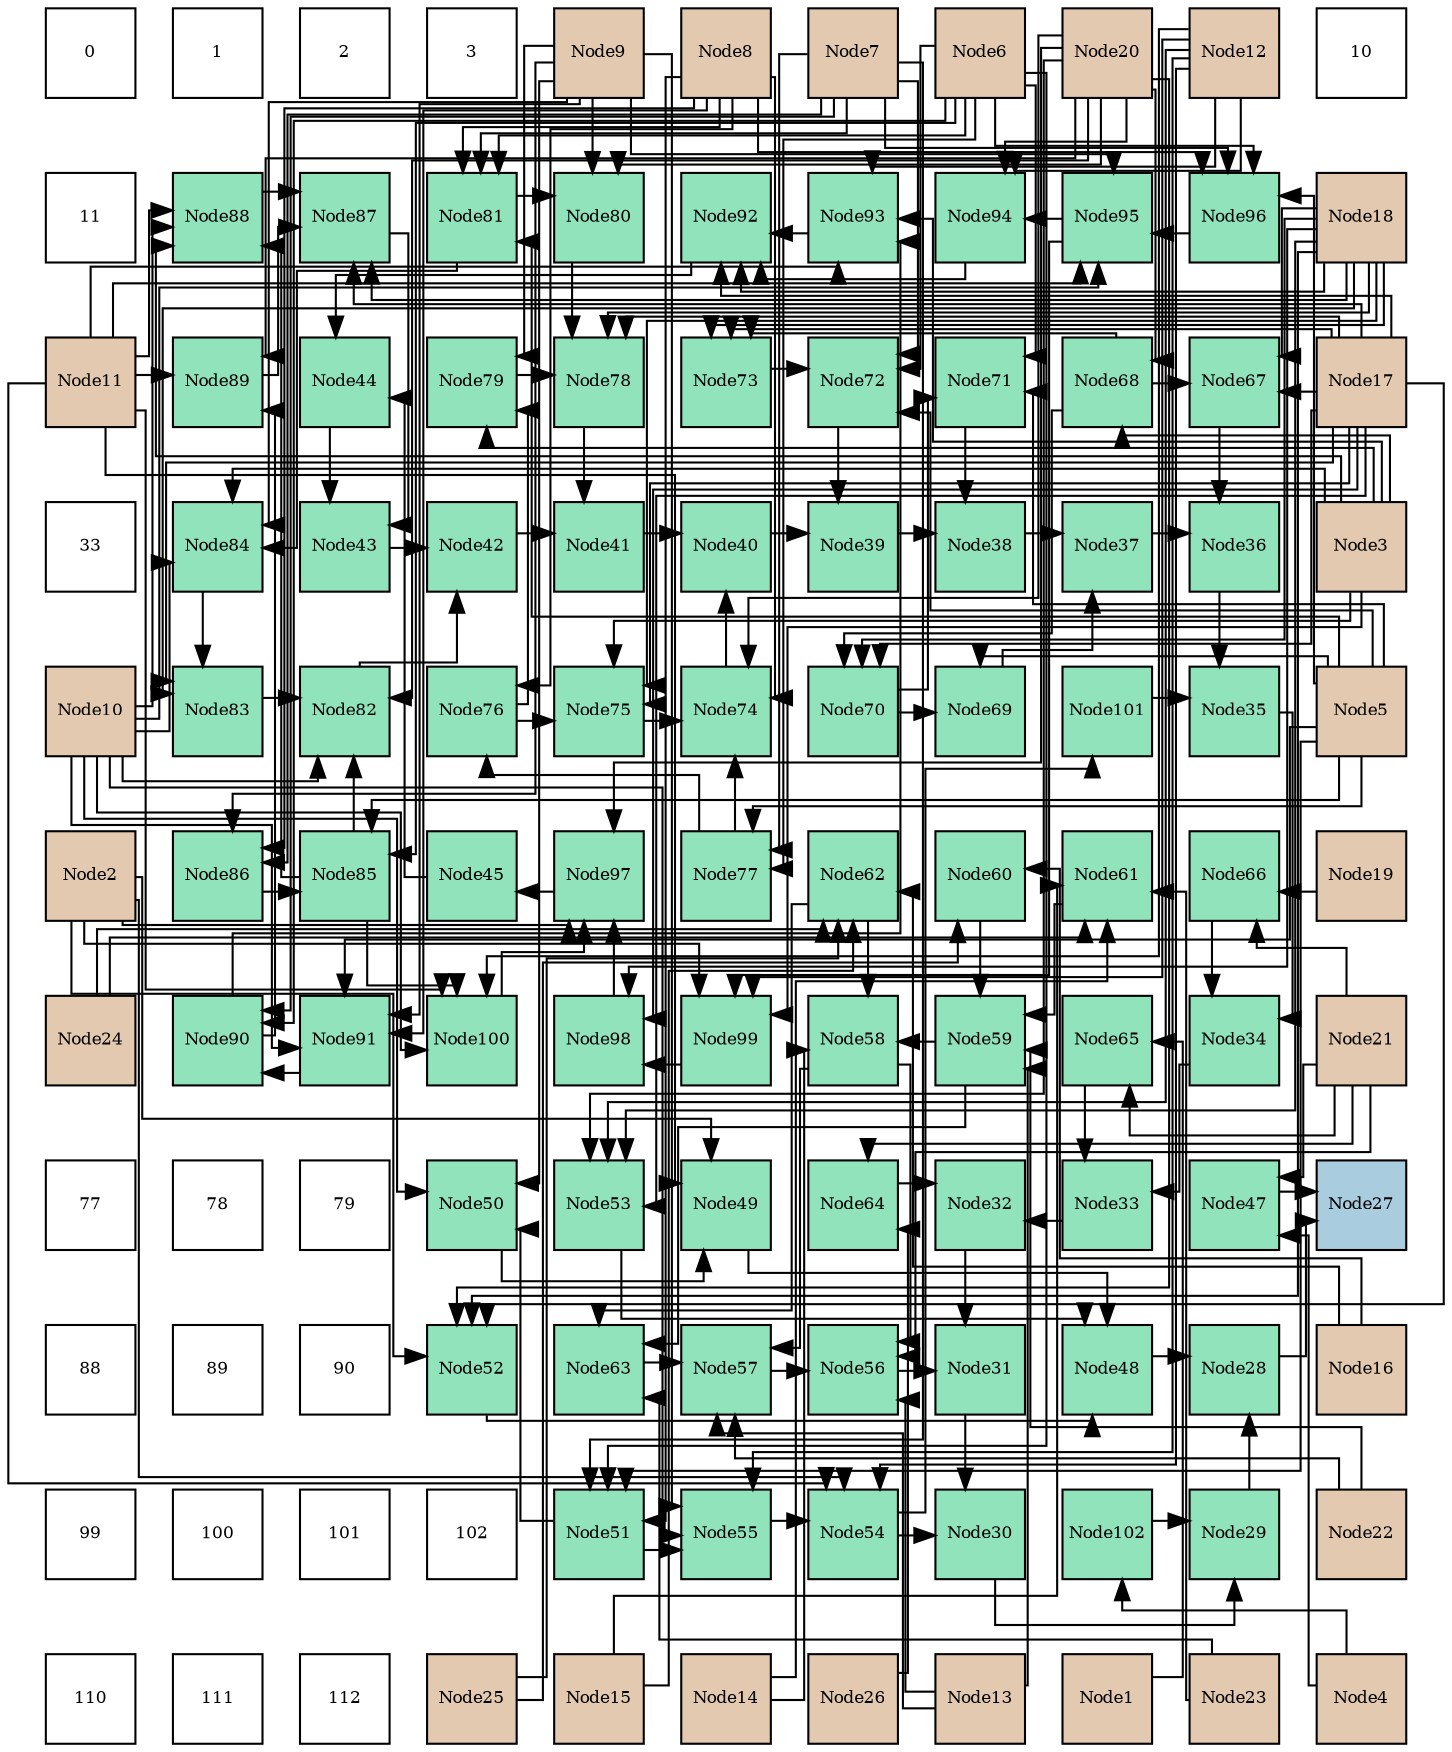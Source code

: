 digraph layout{
 rankdir=TB;
 splines=ortho;
 node [style=filled shape=square fixedsize=true width=0.6];
0[label="0", fontsize=8, fillcolor="#ffffff"];
1[label="1", fontsize=8, fillcolor="#ffffff"];
2[label="2", fontsize=8, fillcolor="#ffffff"];
3[label="3", fontsize=8, fillcolor="#ffffff"];
4[label="Node9", fontsize=8, fillcolor="#e3c9af"];
5[label="Node8", fontsize=8, fillcolor="#e3c9af"];
6[label="Node7", fontsize=8, fillcolor="#e3c9af"];
7[label="Node6", fontsize=8, fillcolor="#e3c9af"];
8[label="Node20", fontsize=8, fillcolor="#e3c9af"];
9[label="Node12", fontsize=8, fillcolor="#e3c9af"];
10[label="10", fontsize=8, fillcolor="#ffffff"];
11[label="11", fontsize=8, fillcolor="#ffffff"];
12[label="Node88", fontsize=8, fillcolor="#91e3bb"];
13[label="Node87", fontsize=8, fillcolor="#91e3bb"];
14[label="Node81", fontsize=8, fillcolor="#91e3bb"];
15[label="Node80", fontsize=8, fillcolor="#91e3bb"];
16[label="Node92", fontsize=8, fillcolor="#91e3bb"];
17[label="Node93", fontsize=8, fillcolor="#91e3bb"];
18[label="Node94", fontsize=8, fillcolor="#91e3bb"];
19[label="Node95", fontsize=8, fillcolor="#91e3bb"];
20[label="Node96", fontsize=8, fillcolor="#91e3bb"];
21[label="Node18", fontsize=8, fillcolor="#e3c9af"];
22[label="Node11", fontsize=8, fillcolor="#e3c9af"];
23[label="Node89", fontsize=8, fillcolor="#91e3bb"];
24[label="Node44", fontsize=8, fillcolor="#91e3bb"];
25[label="Node79", fontsize=8, fillcolor="#91e3bb"];
26[label="Node78", fontsize=8, fillcolor="#91e3bb"];
27[label="Node73", fontsize=8, fillcolor="#91e3bb"];
28[label="Node72", fontsize=8, fillcolor="#91e3bb"];
29[label="Node71", fontsize=8, fillcolor="#91e3bb"];
30[label="Node68", fontsize=8, fillcolor="#91e3bb"];
31[label="Node67", fontsize=8, fillcolor="#91e3bb"];
32[label="Node17", fontsize=8, fillcolor="#e3c9af"];
33[label="33", fontsize=8, fillcolor="#ffffff"];
34[label="Node84", fontsize=8, fillcolor="#91e3bb"];
35[label="Node43", fontsize=8, fillcolor="#91e3bb"];
36[label="Node42", fontsize=8, fillcolor="#91e3bb"];
37[label="Node41", fontsize=8, fillcolor="#91e3bb"];
38[label="Node40", fontsize=8, fillcolor="#91e3bb"];
39[label="Node39", fontsize=8, fillcolor="#91e3bb"];
40[label="Node38", fontsize=8, fillcolor="#91e3bb"];
41[label="Node37", fontsize=8, fillcolor="#91e3bb"];
42[label="Node36", fontsize=8, fillcolor="#91e3bb"];
43[label="Node3", fontsize=8, fillcolor="#e3c9af"];
44[label="Node10", fontsize=8, fillcolor="#e3c9af"];
45[label="Node83", fontsize=8, fillcolor="#91e3bb"];
46[label="Node82", fontsize=8, fillcolor="#91e3bb"];
47[label="Node76", fontsize=8, fillcolor="#91e3bb"];
48[label="Node75", fontsize=8, fillcolor="#91e3bb"];
49[label="Node74", fontsize=8, fillcolor="#91e3bb"];
50[label="Node70", fontsize=8, fillcolor="#91e3bb"];
51[label="Node69", fontsize=8, fillcolor="#91e3bb"];
52[label="Node101", fontsize=8, fillcolor="#91e3bb"];
53[label="Node35", fontsize=8, fillcolor="#91e3bb"];
54[label="Node5", fontsize=8, fillcolor="#e3c9af"];
55[label="Node2", fontsize=8, fillcolor="#e3c9af"];
56[label="Node86", fontsize=8, fillcolor="#91e3bb"];
57[label="Node85", fontsize=8, fillcolor="#91e3bb"];
58[label="Node45", fontsize=8, fillcolor="#91e3bb"];
59[label="Node97", fontsize=8, fillcolor="#91e3bb"];
60[label="Node77", fontsize=8, fillcolor="#91e3bb"];
61[label="Node62", fontsize=8, fillcolor="#91e3bb"];
62[label="Node60", fontsize=8, fillcolor="#91e3bb"];
63[label="Node61", fontsize=8, fillcolor="#91e3bb"];
64[label="Node66", fontsize=8, fillcolor="#91e3bb"];
65[label="Node19", fontsize=8, fillcolor="#e3c9af"];
66[label="Node24", fontsize=8, fillcolor="#e3c9af"];
67[label="Node90", fontsize=8, fillcolor="#91e3bb"];
68[label="Node91", fontsize=8, fillcolor="#91e3bb"];
69[label="Node100", fontsize=8, fillcolor="#91e3bb"];
70[label="Node98", fontsize=8, fillcolor="#91e3bb"];
71[label="Node99", fontsize=8, fillcolor="#91e3bb"];
72[label="Node58", fontsize=8, fillcolor="#91e3bb"];
73[label="Node59", fontsize=8, fillcolor="#91e3bb"];
74[label="Node65", fontsize=8, fillcolor="#91e3bb"];
75[label="Node34", fontsize=8, fillcolor="#91e3bb"];
76[label="Node21", fontsize=8, fillcolor="#e3c9af"];
77[label="77", fontsize=8, fillcolor="#ffffff"];
78[label="78", fontsize=8, fillcolor="#ffffff"];
79[label="79", fontsize=8, fillcolor="#ffffff"];
80[label="Node50", fontsize=8, fillcolor="#91e3bb"];
81[label="Node53", fontsize=8, fillcolor="#91e3bb"];
82[label="Node49", fontsize=8, fillcolor="#91e3bb"];
83[label="Node64", fontsize=8, fillcolor="#91e3bb"];
84[label="Node32", fontsize=8, fillcolor="#91e3bb"];
85[label="Node33", fontsize=8, fillcolor="#91e3bb"];
86[label="Node47", fontsize=8, fillcolor="#91e3bb"];
87[label="Node27", fontsize=8, fillcolor="#a9ccde"];
88[label="88", fontsize=8, fillcolor="#ffffff"];
89[label="89", fontsize=8, fillcolor="#ffffff"];
90[label="90", fontsize=8, fillcolor="#ffffff"];
91[label="Node52", fontsize=8, fillcolor="#91e3bb"];
92[label="Node63", fontsize=8, fillcolor="#91e3bb"];
93[label="Node57", fontsize=8, fillcolor="#91e3bb"];
94[label="Node56", fontsize=8, fillcolor="#91e3bb"];
95[label="Node31", fontsize=8, fillcolor="#91e3bb"];
96[label="Node48", fontsize=8, fillcolor="#91e3bb"];
97[label="Node28", fontsize=8, fillcolor="#91e3bb"];
98[label="Node16", fontsize=8, fillcolor="#e3c9af"];
99[label="99", fontsize=8, fillcolor="#ffffff"];
100[label="100", fontsize=8, fillcolor="#ffffff"];
101[label="101", fontsize=8, fillcolor="#ffffff"];
102[label="102", fontsize=8, fillcolor="#ffffff"];
103[label="Node51", fontsize=8, fillcolor="#91e3bb"];
104[label="Node55", fontsize=8, fillcolor="#91e3bb"];
105[label="Node54", fontsize=8, fillcolor="#91e3bb"];
106[label="Node30", fontsize=8, fillcolor="#91e3bb"];
107[label="Node102", fontsize=8, fillcolor="#91e3bb"];
108[label="Node29", fontsize=8, fillcolor="#91e3bb"];
109[label="Node22", fontsize=8, fillcolor="#e3c9af"];
110[label="110", fontsize=8, fillcolor="#ffffff"];
111[label="111", fontsize=8, fillcolor="#ffffff"];
112[label="112", fontsize=8, fillcolor="#ffffff"];
113[label="Node25", fontsize=8, fillcolor="#e3c9af"];
114[label="Node15", fontsize=8, fillcolor="#e3c9af"];
115[label="Node14", fontsize=8, fillcolor="#e3c9af"];
116[label="Node26", fontsize=8, fillcolor="#e3c9af"];
117[label="Node13", fontsize=8, fillcolor="#e3c9af"];
118[label="Node1", fontsize=8, fillcolor="#e3c9af"];
119[label="Node23", fontsize=8, fillcolor="#e3c9af"];
120[label="Node4", fontsize=8, fillcolor="#e3c9af"];
edge [constraint=false, style=vis];97 -> 87;
86 -> 87;
108 -> 97;
96 -> 97;
106 -> 108;
107 -> 108;
95 -> 106;
105 -> 106;
84 -> 95;
94 -> 95;
85 -> 84;
83 -> 84;
75 -> 85;
74 -> 85;
53 -> 75;
64 -> 75;
42 -> 53;
52 -> 53;
41 -> 42;
31 -> 42;
40 -> 41;
51 -> 41;
39 -> 40;
29 -> 40;
38 -> 39;
28 -> 39;
37 -> 38;
49 -> 38;
36 -> 37;
26 -> 37;
35 -> 36;
46 -> 36;
24 -> 35;
13 -> 35;
58 -> 24;
16 -> 24;
59 -> 58;
93 -> 94;
72 -> 94;
117 -> 94;
76 -> 94;
70 -> 59;
69 -> 59;
55 -> 59;
8 -> 59;
82 -> 96;
91 -> 96;
81 -> 96;
72 -> 93;
92 -> 93;
117 -> 93;
109 -> 93;
48 -> 49;
60 -> 49;
5 -> 49;
8 -> 49;
25 -> 26;
15 -> 26;
32 -> 26;
21 -> 26;
45 -> 46;
57 -> 46;
44 -> 46;
8 -> 46;
12 -> 13;
23 -> 13;
32 -> 13;
21 -> 13;
17 -> 16;
18 -> 16;
32 -> 16;
21 -> 16;
71 -> 70;
32 -> 70;
21 -> 70;
105 -> 52;
80 -> 82;
55 -> 82;
22 -> 82;
104 -> 105;
55 -> 105;
22 -> 105;
9 -> 105;
73 -> 72;
61 -> 72;
115 -> 72;
73 -> 92;
61 -> 92;
119 -> 92;
50 -> 51;
54 -> 51;
50 -> 29;
54 -> 29;
7 -> 29;
27 -> 28;
54 -> 28;
7 -> 28;
6 -> 28;
47 -> 48;
43 -> 48;
32 -> 48;
21 -> 48;
47 -> 25;
43 -> 25;
4 -> 25;
34 -> 45;
32 -> 45;
21 -> 45;
57 -> 12;
43 -> 12;
44 -> 12;
22 -> 12;
67 -> 23;
22 -> 23;
8 -> 23;
67 -> 17;
43 -> 17;
22 -> 17;
9 -> 17;
19 -> 18;
9 -> 18;
8 -> 18;
19 -> 71;
55 -> 71;
43 -> 71;
9 -> 71;
57 -> 69;
44 -> 69;
22 -> 69;
9 -> 69;
103 -> 80;
4 -> 80;
44 -> 80;
103 -> 104;
4 -> 104;
44 -> 104;
9 -> 104;
62 -> 73;
63 -> 73;
117 -> 73;
109 -> 73;
30 -> 31;
32 -> 31;
21 -> 31;
30 -> 50;
32 -> 50;
21 -> 50;
30 -> 27;
32 -> 27;
21 -> 27;
60 -> 47;
5 -> 47;
14 -> 15;
4 -> 15;
8 -> 15;
14 -> 34;
43 -> 34;
4 -> 34;
44 -> 34;
56 -> 57;
54 -> 57;
7 -> 57;
68 -> 67;
7 -> 67;
6 -> 67;
20 -> 19;
4 -> 19;
44 -> 19;
22 -> 19;
120 -> 86;
76 -> 86;
54 -> 103;
7 -> 103;
6 -> 103;
5 -> 103;
55 -> 91;
32 -> 91;
21 -> 91;
8 -> 91;
9 -> 81;
32 -> 81;
21 -> 81;
8 -> 81;
98 -> 62;
113 -> 62;
115 -> 63;
114 -> 63;
119 -> 63;
66 -> 63;
114 -> 61;
98 -> 61;
66 -> 61;
113 -> 61;
76 -> 83;
116 -> 83;
118 -> 74;
76 -> 74;
65 -> 64;
76 -> 64;
43 -> 30;
8 -> 30;
54 -> 60;
7 -> 60;
6 -> 60;
54 -> 14;
7 -> 14;
6 -> 14;
5 -> 14;
6 -> 56;
5 -> 56;
4 -> 56;
54 -> 68;
5 -> 68;
4 -> 68;
44 -> 68;
54 -> 20;
7 -> 20;
6 -> 20;
5 -> 20;
120 -> 107;
edge [constraint=true, style=invis];
0 -> 11 -> 22 -> 33 -> 44 -> 55 -> 66 -> 77 -> 88 -> 99 -> 110;
1 -> 12 -> 23 -> 34 -> 45 -> 56 -> 67 -> 78 -> 89 -> 100 -> 111;
2 -> 13 -> 24 -> 35 -> 46 -> 57 -> 68 -> 79 -> 90 -> 101 -> 112;
3 -> 14 -> 25 -> 36 -> 47 -> 58 -> 69 -> 80 -> 91 -> 102 -> 113;
4 -> 15 -> 26 -> 37 -> 48 -> 59 -> 70 -> 81 -> 92 -> 103 -> 114;
5 -> 16 -> 27 -> 38 -> 49 -> 60 -> 71 -> 82 -> 93 -> 104 -> 115;
6 -> 17 -> 28 -> 39 -> 50 -> 61 -> 72 -> 83 -> 94 -> 105 -> 116;
7 -> 18 -> 29 -> 40 -> 51 -> 62 -> 73 -> 84 -> 95 -> 106 -> 117;
8 -> 19 -> 30 -> 41 -> 52 -> 63 -> 74 -> 85 -> 96 -> 107 -> 118;
9 -> 20 -> 31 -> 42 -> 53 -> 64 -> 75 -> 86 -> 97 -> 108 -> 119;
10 -> 21 -> 32 -> 43 -> 54 -> 65 -> 76 -> 87 -> 98 -> 109 -> 120;
rank = same {0 -> 1 -> 2 -> 3 -> 4 -> 5 -> 6 -> 7 -> 8 -> 9 -> 10};
rank = same {11 -> 12 -> 13 -> 14 -> 15 -> 16 -> 17 -> 18 -> 19 -> 20 -> 21};
rank = same {22 -> 23 -> 24 -> 25 -> 26 -> 27 -> 28 -> 29 -> 30 -> 31 -> 32};
rank = same {33 -> 34 -> 35 -> 36 -> 37 -> 38 -> 39 -> 40 -> 41 -> 42 -> 43};
rank = same {44 -> 45 -> 46 -> 47 -> 48 -> 49 -> 50 -> 51 -> 52 -> 53 -> 54};
rank = same {55 -> 56 -> 57 -> 58 -> 59 -> 60 -> 61 -> 62 -> 63 -> 64 -> 65};
rank = same {66 -> 67 -> 68 -> 69 -> 70 -> 71 -> 72 -> 73 -> 74 -> 75 -> 76};
rank = same {77 -> 78 -> 79 -> 80 -> 81 -> 82 -> 83 -> 84 -> 85 -> 86 -> 87};
rank = same {88 -> 89 -> 90 -> 91 -> 92 -> 93 -> 94 -> 95 -> 96 -> 97 -> 98};
rank = same {99 -> 100 -> 101 -> 102 -> 103 -> 104 -> 105 -> 106 -> 107 -> 108 -> 109};
rank = same {110 -> 111 -> 112 -> 113 -> 114 -> 115 -> 116 -> 117 -> 118 -> 119 -> 120};
}